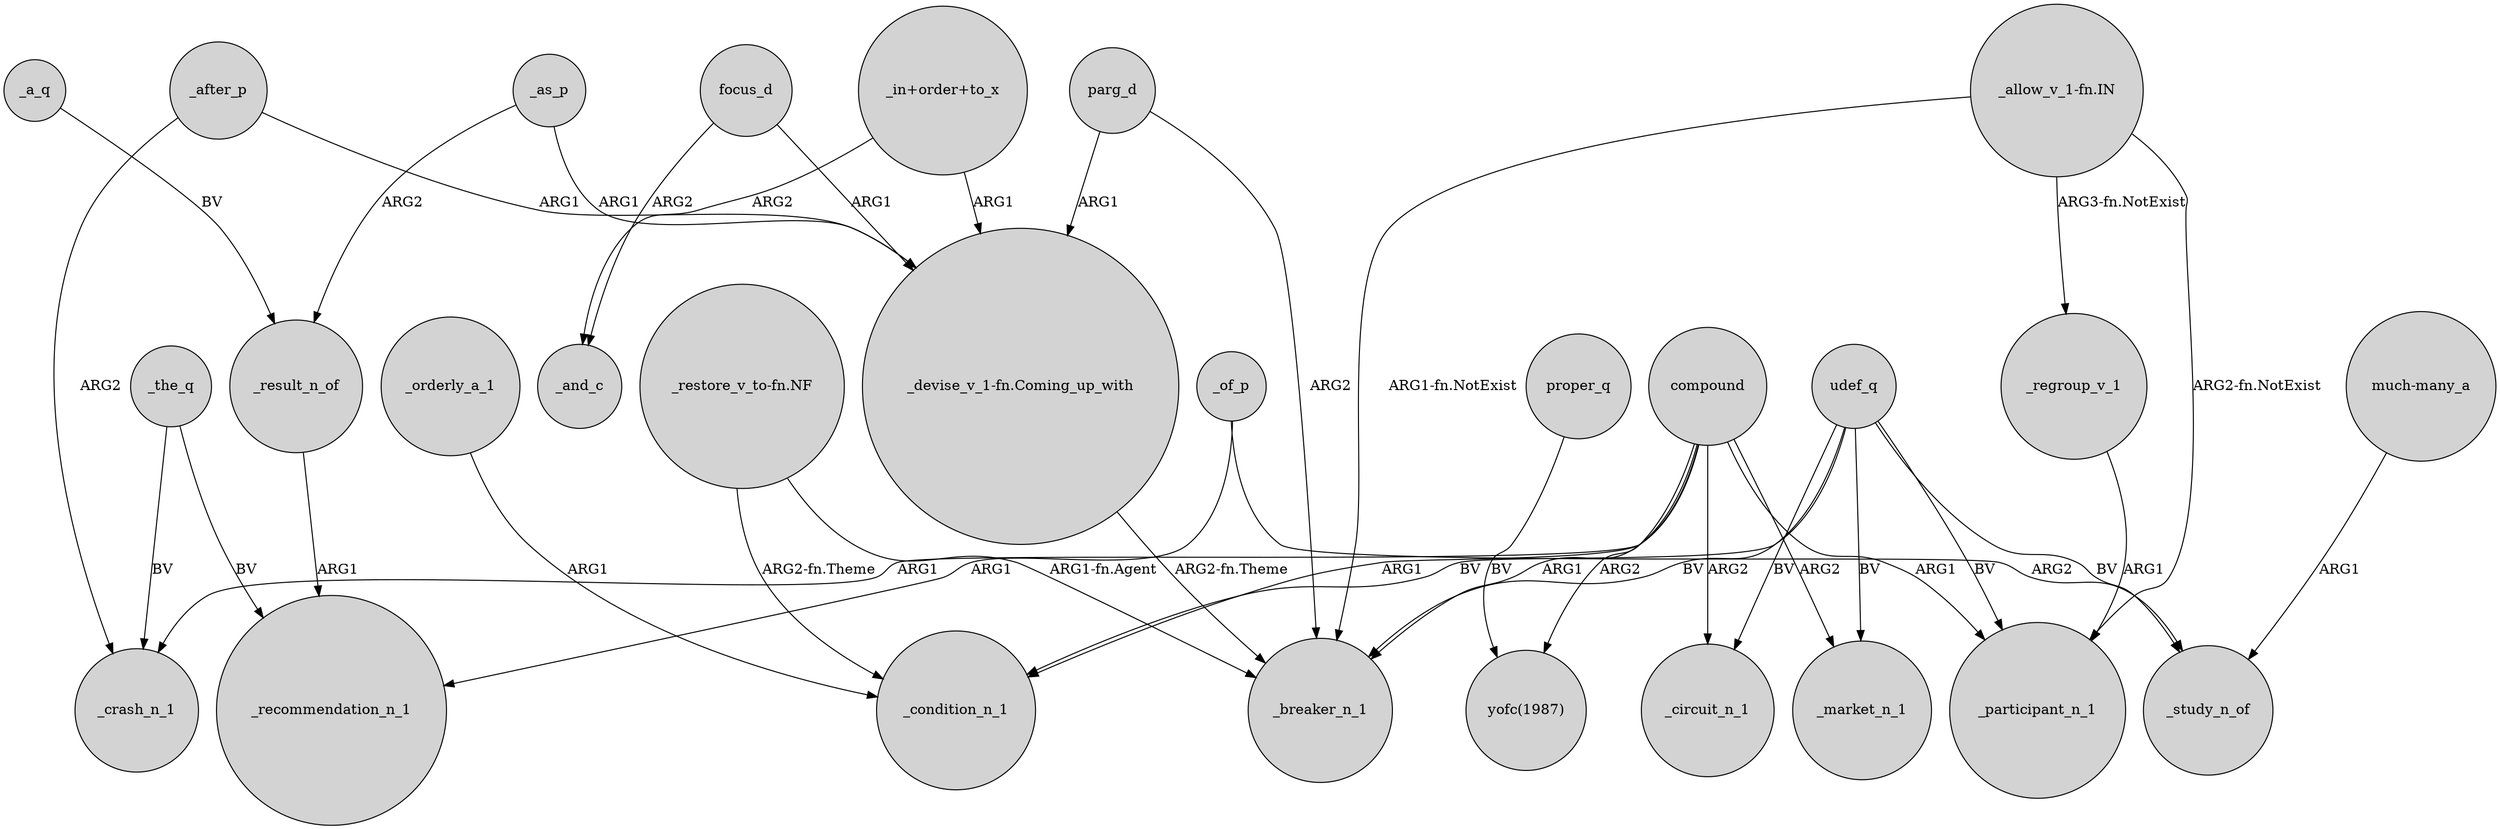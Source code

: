 digraph {
	node [shape=circle style=filled]
	compound -> _market_n_1 [label=ARG2]
	_the_q -> _recommendation_n_1 [label=BV]
	parg_d -> "_devise_v_1-fn.Coming_up_with" [label=ARG1]
	_orderly_a_1 -> _condition_n_1 [label=ARG1]
	udef_q -> _participant_n_1 [label=BV]
	"_allow_v_1-fn.IN" -> _participant_n_1 [label="ARG2-fn.NotExist"]
	compound -> _participant_n_1 [label=ARG1]
	_after_p -> _crash_n_1 [label=ARG2]
	parg_d -> _breaker_n_1 [label=ARG2]
	"_restore_v_to-fn.NF" -> _condition_n_1 [label="ARG2-fn.Theme"]
	compound -> _crash_n_1 [label=ARG1]
	_a_q -> _result_n_of [label=BV]
	compound -> _breaker_n_1 [label=ARG1]
	udef_q -> _circuit_n_1 [label=BV]
	udef_q -> _market_n_1 [label=BV]
	udef_q -> _breaker_n_1 [label=BV]
	focus_d -> _and_c [label=ARG2]
	_result_n_of -> _recommendation_n_1 [label=ARG1]
	udef_q -> _condition_n_1 [label=BV]
	_as_p -> _result_n_of [label=ARG2]
	_of_p -> _study_n_of [label=ARG2]
	compound -> _condition_n_1 [label=ARG1]
	"_restore_v_to-fn.NF" -> _breaker_n_1 [label="ARG1-fn.Agent"]
	_regroup_v_1 -> _participant_n_1 [label=ARG1]
	"_in+order+to_x" -> "_devise_v_1-fn.Coming_up_with" [label=ARG1]
	compound -> "yofc(1987)" [label=ARG2]
	proper_q -> "yofc(1987)" [label=BV]
	"_in+order+to_x" -> _and_c [label=ARG2]
	_after_p -> "_devise_v_1-fn.Coming_up_with" [label=ARG1]
	"much-many_a" -> _study_n_of [label=ARG1]
	"_allow_v_1-fn.IN" -> _breaker_n_1 [label="ARG1-fn.NotExist"]
	_the_q -> _crash_n_1 [label=BV]
	udef_q -> _study_n_of [label=BV]
	_of_p -> _recommendation_n_1 [label=ARG1]
	"_devise_v_1-fn.Coming_up_with" -> _breaker_n_1 [label="ARG2-fn.Theme"]
	_as_p -> "_devise_v_1-fn.Coming_up_with" [label=ARG1]
	focus_d -> "_devise_v_1-fn.Coming_up_with" [label=ARG1]
	compound -> _circuit_n_1 [label=ARG2]
	"_allow_v_1-fn.IN" -> _regroup_v_1 [label="ARG3-fn.NotExist"]
}
